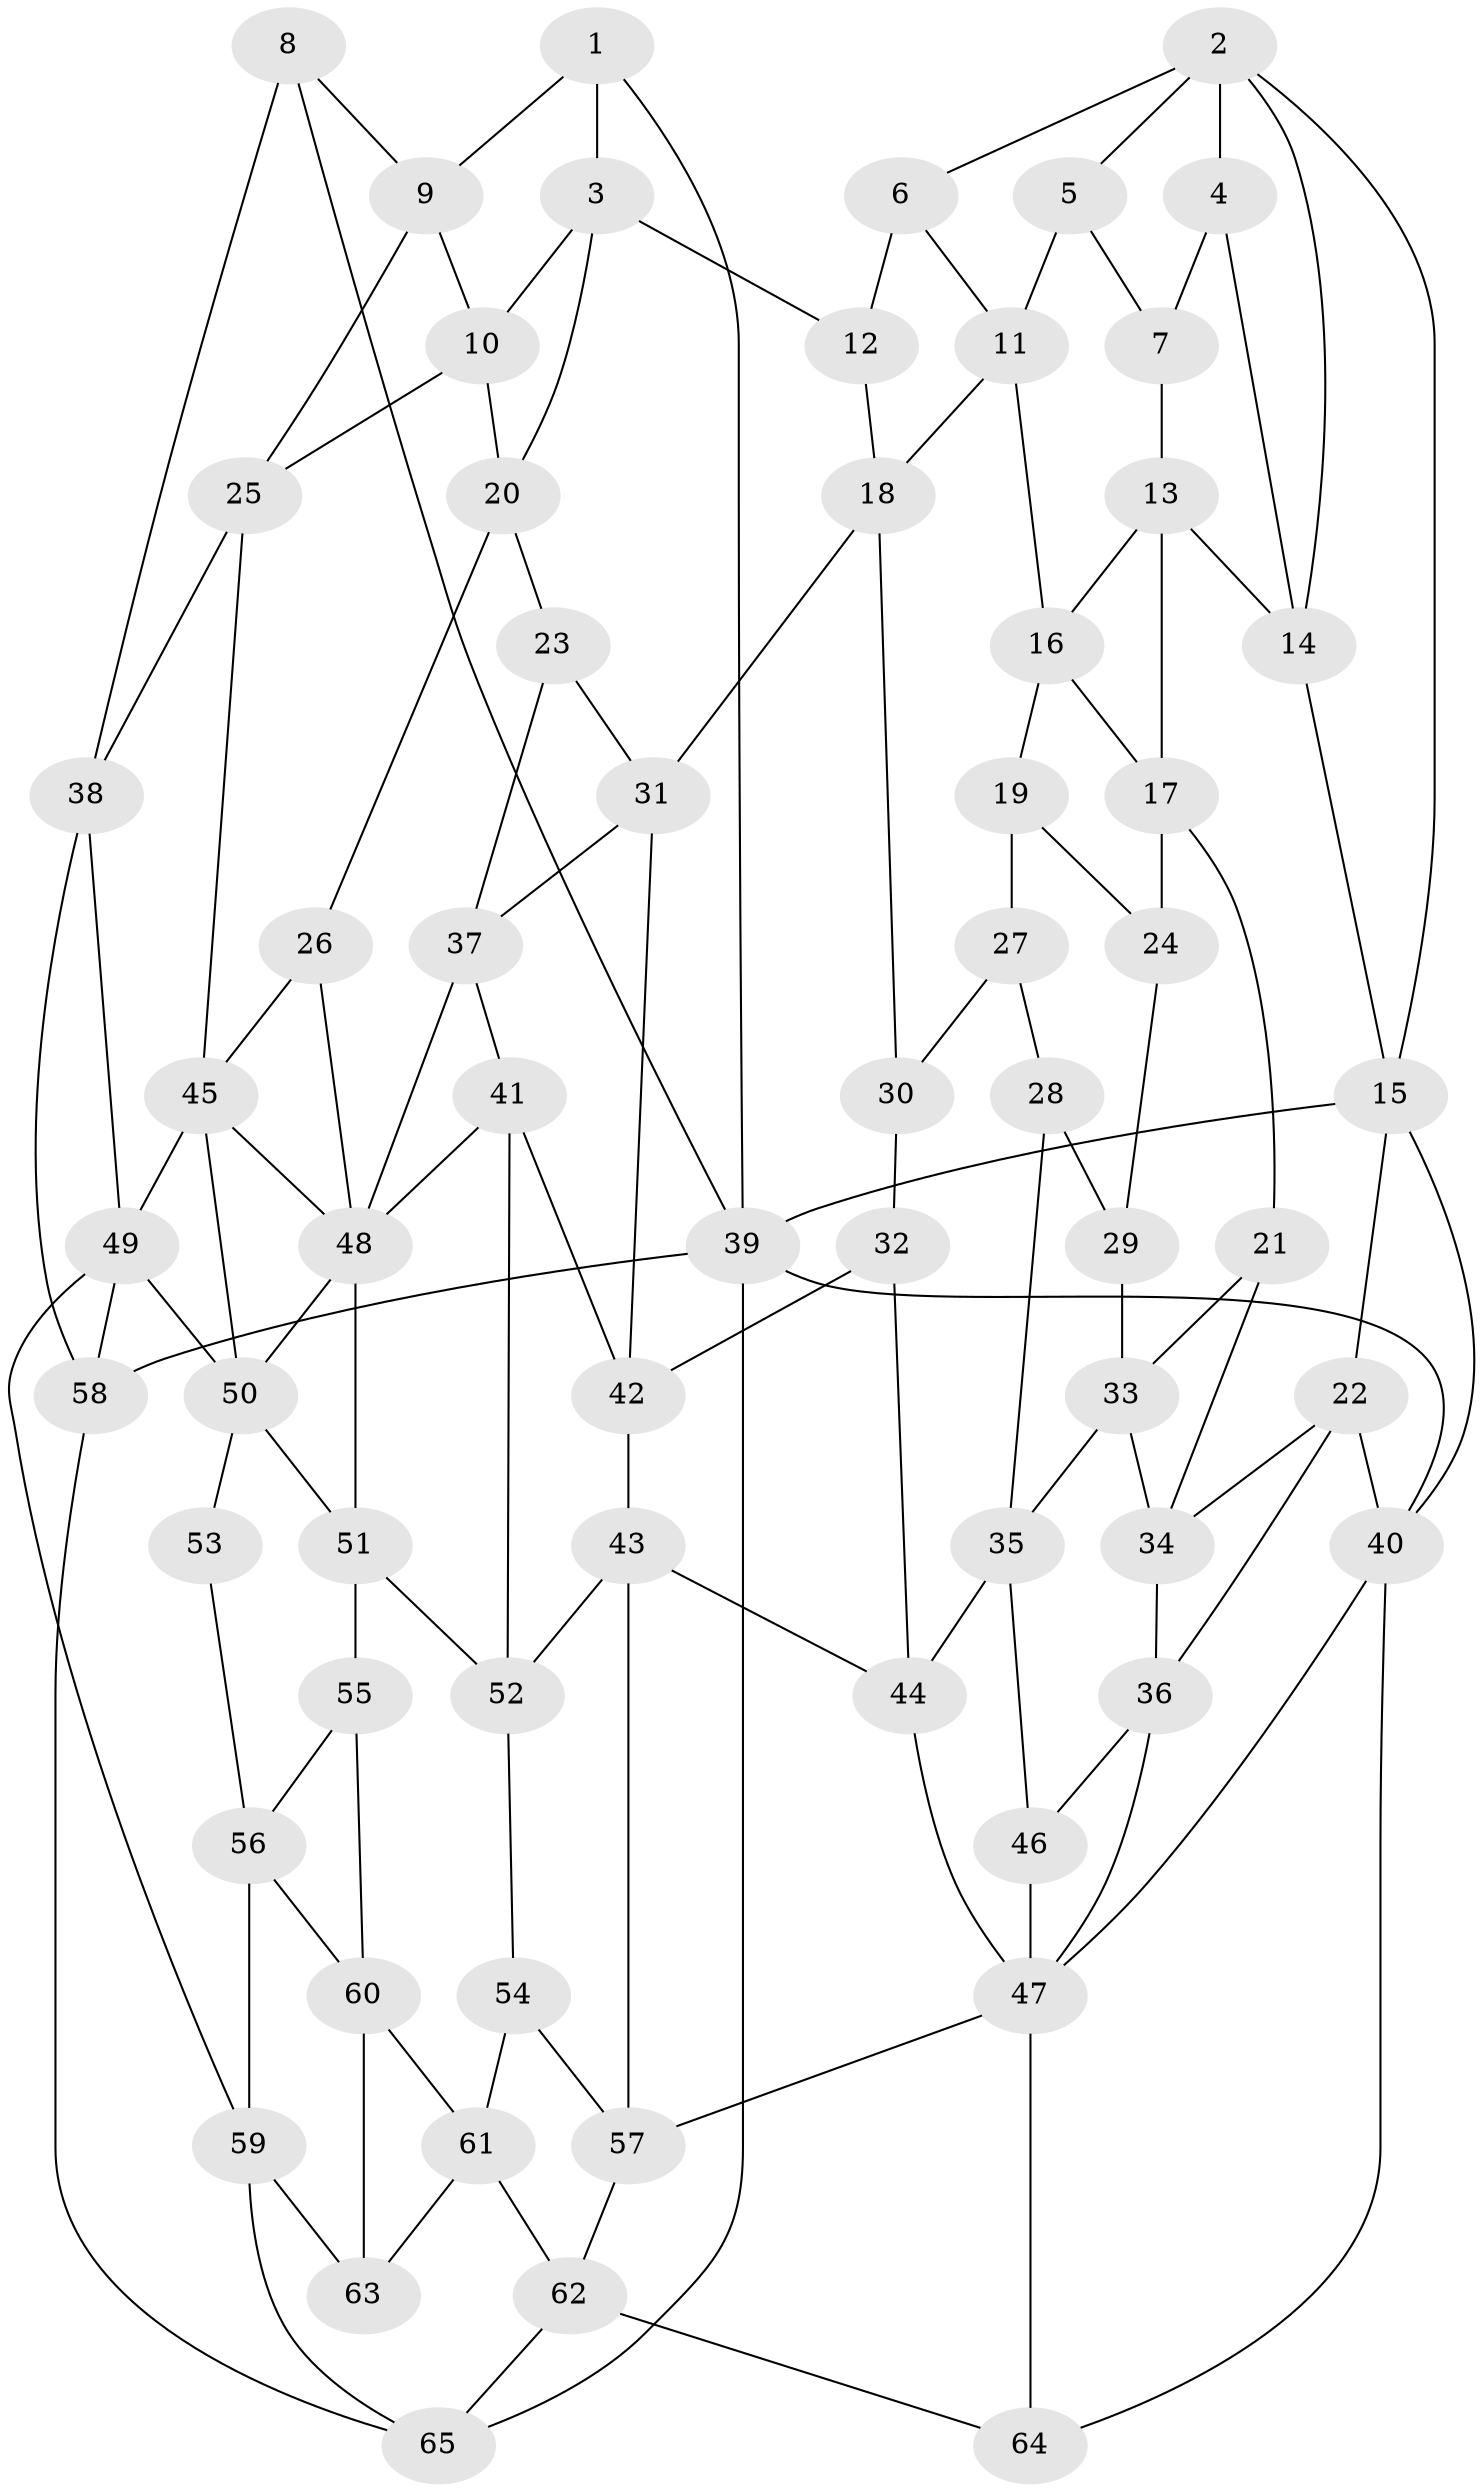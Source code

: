 // original degree distribution, {3: 0.015384615384615385, 4: 0.2153846153846154, 6: 0.2, 5: 0.5692307692307692}
// Generated by graph-tools (version 1.1) at 2025/27/03/09/25 03:27:04]
// undirected, 65 vertices, 124 edges
graph export_dot {
graph [start="1"]
  node [color=gray90,style=filled];
  1;
  2;
  3;
  4;
  5;
  6;
  7;
  8;
  9;
  10;
  11;
  12;
  13;
  14;
  15;
  16;
  17;
  18;
  19;
  20;
  21;
  22;
  23;
  24;
  25;
  26;
  27;
  28;
  29;
  30;
  31;
  32;
  33;
  34;
  35;
  36;
  37;
  38;
  39;
  40;
  41;
  42;
  43;
  44;
  45;
  46;
  47;
  48;
  49;
  50;
  51;
  52;
  53;
  54;
  55;
  56;
  57;
  58;
  59;
  60;
  61;
  62;
  63;
  64;
  65;
  1 -- 3 [weight=1.0];
  1 -- 9 [weight=1.0];
  1 -- 39 [weight=1.0];
  2 -- 4 [weight=1.0];
  2 -- 5 [weight=1.0];
  2 -- 6 [weight=1.0];
  2 -- 14 [weight=1.0];
  2 -- 15 [weight=1.0];
  3 -- 10 [weight=1.0];
  3 -- 12 [weight=1.0];
  3 -- 20 [weight=1.0];
  4 -- 7 [weight=2.0];
  4 -- 14 [weight=1.0];
  5 -- 7 [weight=1.0];
  5 -- 11 [weight=1.0];
  6 -- 11 [weight=1.0];
  6 -- 12 [weight=2.0];
  7 -- 13 [weight=1.0];
  8 -- 9 [weight=1.0];
  8 -- 38 [weight=1.0];
  8 -- 39 [weight=1.0];
  9 -- 10 [weight=1.0];
  9 -- 25 [weight=1.0];
  10 -- 20 [weight=1.0];
  10 -- 25 [weight=1.0];
  11 -- 16 [weight=1.0];
  11 -- 18 [weight=1.0];
  12 -- 18 [weight=1.0];
  13 -- 14 [weight=1.0];
  13 -- 16 [weight=1.0];
  13 -- 17 [weight=1.0];
  14 -- 15 [weight=1.0];
  15 -- 22 [weight=1.0];
  15 -- 39 [weight=1.0];
  15 -- 40 [weight=1.0];
  16 -- 17 [weight=1.0];
  16 -- 19 [weight=1.0];
  17 -- 21 [weight=1.0];
  17 -- 24 [weight=1.0];
  18 -- 30 [weight=1.0];
  18 -- 31 [weight=1.0];
  19 -- 24 [weight=1.0];
  19 -- 27 [weight=1.0];
  20 -- 23 [weight=1.0];
  20 -- 26 [weight=1.0];
  21 -- 33 [weight=1.0];
  21 -- 34 [weight=1.0];
  22 -- 34 [weight=1.0];
  22 -- 36 [weight=1.0];
  22 -- 40 [weight=1.0];
  23 -- 31 [weight=1.0];
  23 -- 37 [weight=1.0];
  24 -- 29 [weight=2.0];
  25 -- 38 [weight=1.0];
  25 -- 45 [weight=1.0];
  26 -- 45 [weight=2.0];
  26 -- 48 [weight=1.0];
  27 -- 28 [weight=1.0];
  27 -- 30 [weight=2.0];
  28 -- 29 [weight=1.0];
  28 -- 35 [weight=1.0];
  29 -- 33 [weight=1.0];
  30 -- 32 [weight=1.0];
  31 -- 37 [weight=1.0];
  31 -- 42 [weight=1.0];
  32 -- 42 [weight=1.0];
  32 -- 44 [weight=1.0];
  33 -- 34 [weight=1.0];
  33 -- 35 [weight=1.0];
  34 -- 36 [weight=1.0];
  35 -- 44 [weight=1.0];
  35 -- 46 [weight=1.0];
  36 -- 46 [weight=1.0];
  36 -- 47 [weight=1.0];
  37 -- 41 [weight=1.0];
  37 -- 48 [weight=1.0];
  38 -- 49 [weight=1.0];
  38 -- 58 [weight=1.0];
  39 -- 40 [weight=1.0];
  39 -- 58 [weight=1.0];
  39 -- 65 [weight=1.0];
  40 -- 47 [weight=1.0];
  40 -- 64 [weight=1.0];
  41 -- 42 [weight=1.0];
  41 -- 48 [weight=1.0];
  41 -- 52 [weight=1.0];
  42 -- 43 [weight=1.0];
  43 -- 44 [weight=1.0];
  43 -- 52 [weight=1.0];
  43 -- 57 [weight=1.0];
  44 -- 47 [weight=1.0];
  45 -- 48 [weight=1.0];
  45 -- 49 [weight=1.0];
  45 -- 50 [weight=1.0];
  46 -- 47 [weight=1.0];
  47 -- 57 [weight=1.0];
  47 -- 64 [weight=1.0];
  48 -- 50 [weight=1.0];
  48 -- 51 [weight=1.0];
  49 -- 50 [weight=1.0];
  49 -- 58 [weight=1.0];
  49 -- 59 [weight=1.0];
  50 -- 51 [weight=1.0];
  50 -- 53 [weight=2.0];
  51 -- 52 [weight=1.0];
  51 -- 55 [weight=1.0];
  52 -- 54 [weight=1.0];
  53 -- 56 [weight=1.0];
  54 -- 57 [weight=1.0];
  54 -- 61 [weight=1.0];
  55 -- 56 [weight=1.0];
  55 -- 60 [weight=1.0];
  56 -- 59 [weight=1.0];
  56 -- 60 [weight=1.0];
  57 -- 62 [weight=1.0];
  58 -- 65 [weight=1.0];
  59 -- 63 [weight=1.0];
  59 -- 65 [weight=1.0];
  60 -- 61 [weight=1.0];
  60 -- 63 [weight=1.0];
  61 -- 62 [weight=1.0];
  61 -- 63 [weight=1.0];
  62 -- 64 [weight=1.0];
  62 -- 65 [weight=1.0];
}
